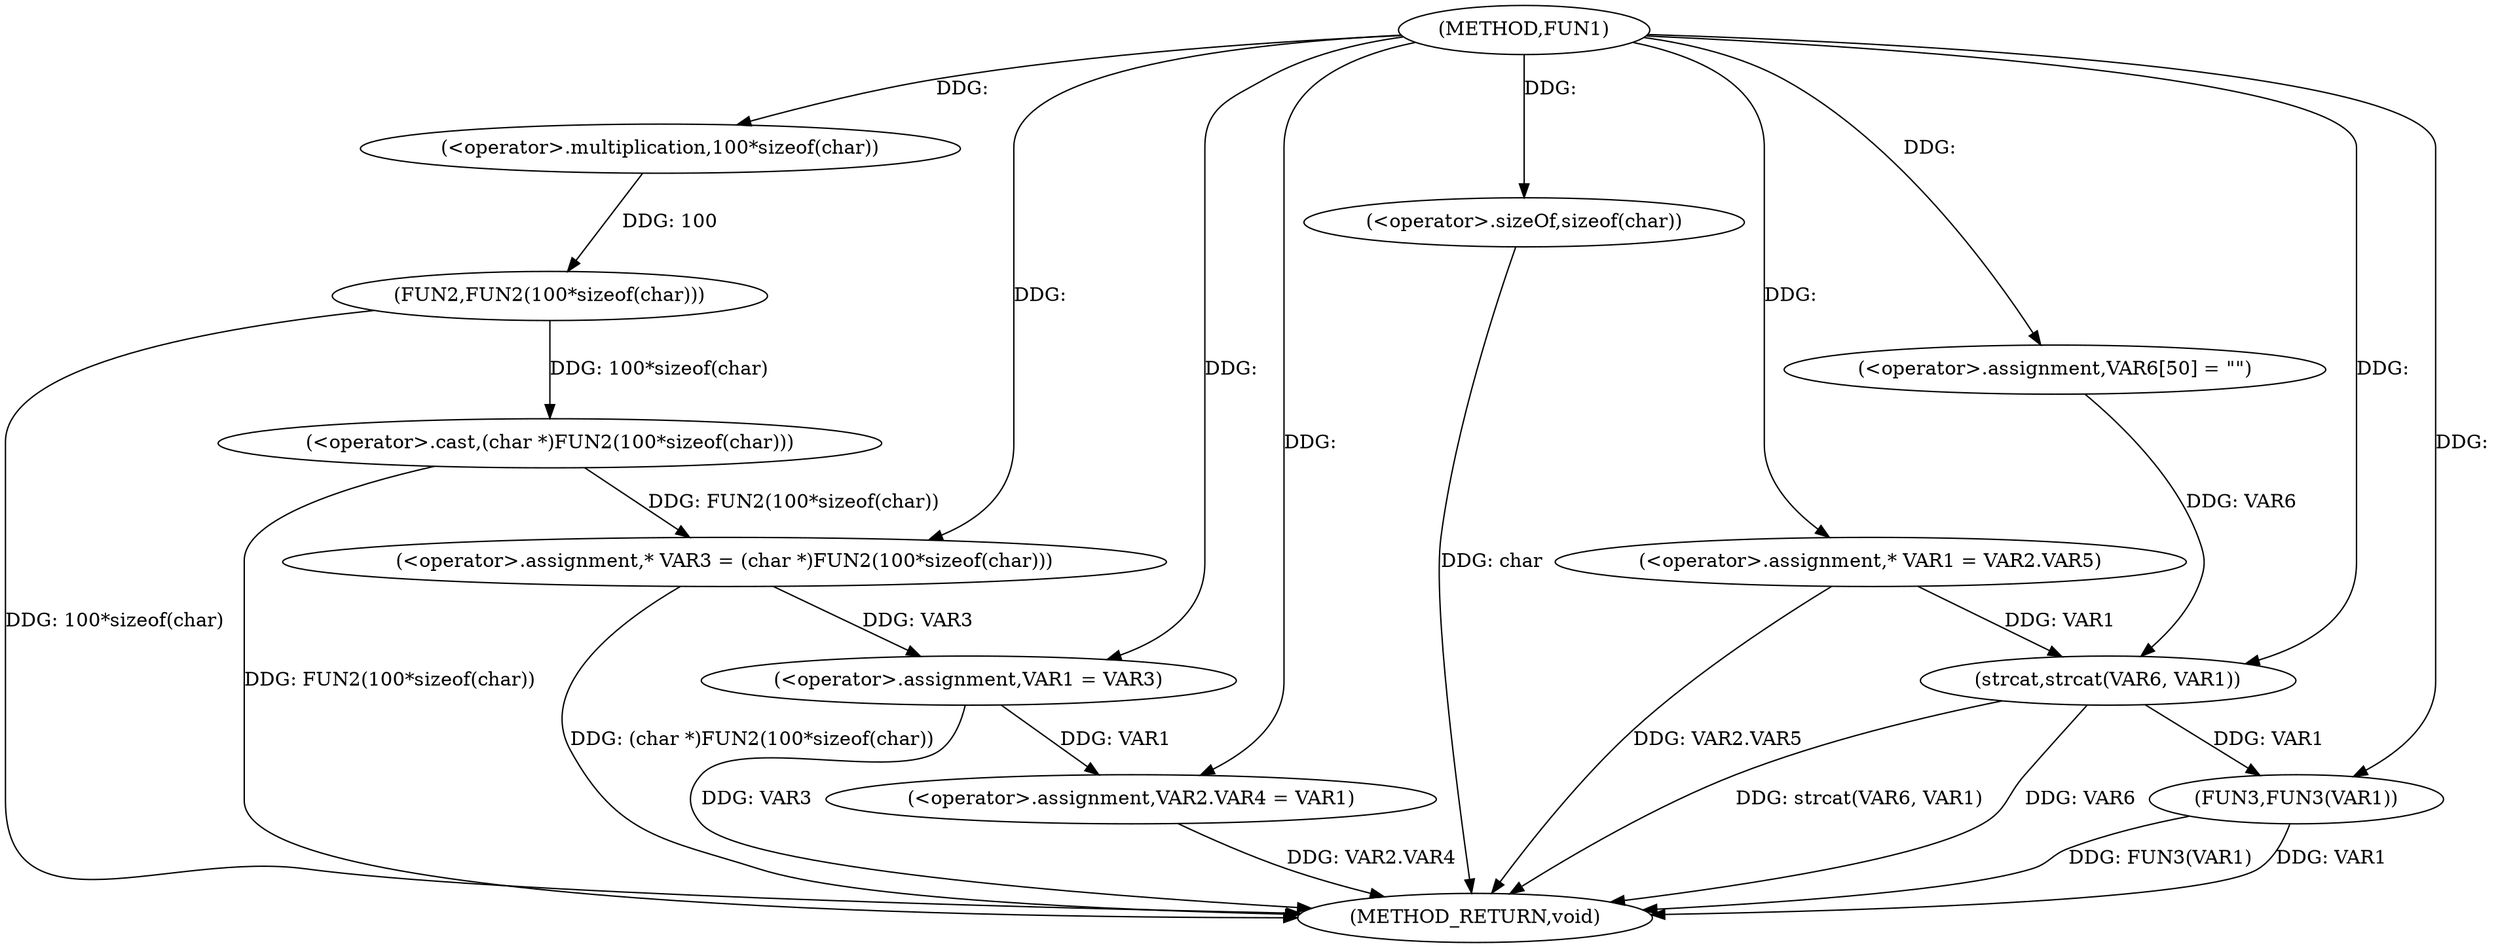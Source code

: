 digraph FUN1 {  
"1000100" [label = "(METHOD,FUN1)" ]
"1000139" [label = "(METHOD_RETURN,void)" ]
"1000105" [label = "(<operator>.assignment,* VAR3 = (char *)FUN2(100*sizeof(char)))" ]
"1000107" [label = "(<operator>.cast,(char *)FUN2(100*sizeof(char)))" ]
"1000109" [label = "(FUN2,FUN2(100*sizeof(char)))" ]
"1000110" [label = "(<operator>.multiplication,100*sizeof(char))" ]
"1000112" [label = "(<operator>.sizeOf,sizeof(char))" ]
"1000114" [label = "(<operator>.assignment,VAR1 = VAR3)" ]
"1000117" [label = "(<operator>.assignment,VAR2.VAR4 = VAR1)" ]
"1000124" [label = "(<operator>.assignment,* VAR1 = VAR2.VAR5)" ]
"1000131" [label = "(<operator>.assignment,VAR6[50] = \"\")" ]
"1000134" [label = "(strcat,strcat(VAR6, VAR1))" ]
"1000137" [label = "(FUN3,FUN3(VAR1))" ]
  "1000124" -> "1000139"  [ label = "DDG: VAR2.VAR5"] 
  "1000105" -> "1000139"  [ label = "DDG: (char *)FUN2(100*sizeof(char))"] 
  "1000134" -> "1000139"  [ label = "DDG: strcat(VAR6, VAR1)"] 
  "1000117" -> "1000139"  [ label = "DDG: VAR2.VAR4"] 
  "1000137" -> "1000139"  [ label = "DDG: VAR1"] 
  "1000114" -> "1000139"  [ label = "DDG: VAR3"] 
  "1000134" -> "1000139"  [ label = "DDG: VAR6"] 
  "1000112" -> "1000139"  [ label = "DDG: char"] 
  "1000109" -> "1000139"  [ label = "DDG: 100*sizeof(char)"] 
  "1000137" -> "1000139"  [ label = "DDG: FUN3(VAR1)"] 
  "1000107" -> "1000139"  [ label = "DDG: FUN2(100*sizeof(char))"] 
  "1000107" -> "1000105"  [ label = "DDG: FUN2(100*sizeof(char))"] 
  "1000100" -> "1000105"  [ label = "DDG: "] 
  "1000109" -> "1000107"  [ label = "DDG: 100*sizeof(char)"] 
  "1000110" -> "1000109"  [ label = "DDG: 100"] 
  "1000100" -> "1000110"  [ label = "DDG: "] 
  "1000100" -> "1000112"  [ label = "DDG: "] 
  "1000105" -> "1000114"  [ label = "DDG: VAR3"] 
  "1000100" -> "1000114"  [ label = "DDG: "] 
  "1000114" -> "1000117"  [ label = "DDG: VAR1"] 
  "1000100" -> "1000117"  [ label = "DDG: "] 
  "1000100" -> "1000124"  [ label = "DDG: "] 
  "1000100" -> "1000131"  [ label = "DDG: "] 
  "1000131" -> "1000134"  [ label = "DDG: VAR6"] 
  "1000100" -> "1000134"  [ label = "DDG: "] 
  "1000124" -> "1000134"  [ label = "DDG: VAR1"] 
  "1000134" -> "1000137"  [ label = "DDG: VAR1"] 
  "1000100" -> "1000137"  [ label = "DDG: "] 
}
